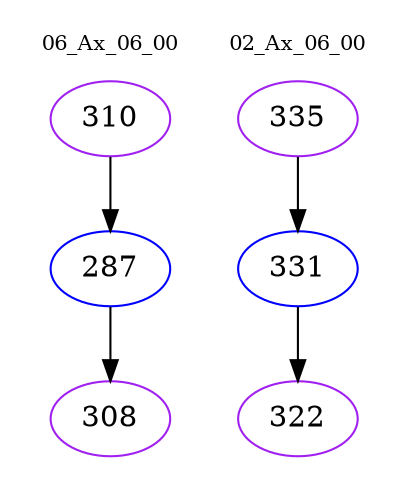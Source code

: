 digraph{
subgraph cluster_0 {
color = white
label = "06_Ax_06_00";
fontsize=10;
T0_310 [label="310", color="purple"]
T0_310 -> T0_287 [color="black"]
T0_287 [label="287", color="blue"]
T0_287 -> T0_308 [color="black"]
T0_308 [label="308", color="purple"]
}
subgraph cluster_1 {
color = white
label = "02_Ax_06_00";
fontsize=10;
T1_335 [label="335", color="purple"]
T1_335 -> T1_331 [color="black"]
T1_331 [label="331", color="blue"]
T1_331 -> T1_322 [color="black"]
T1_322 [label="322", color="purple"]
}
}
